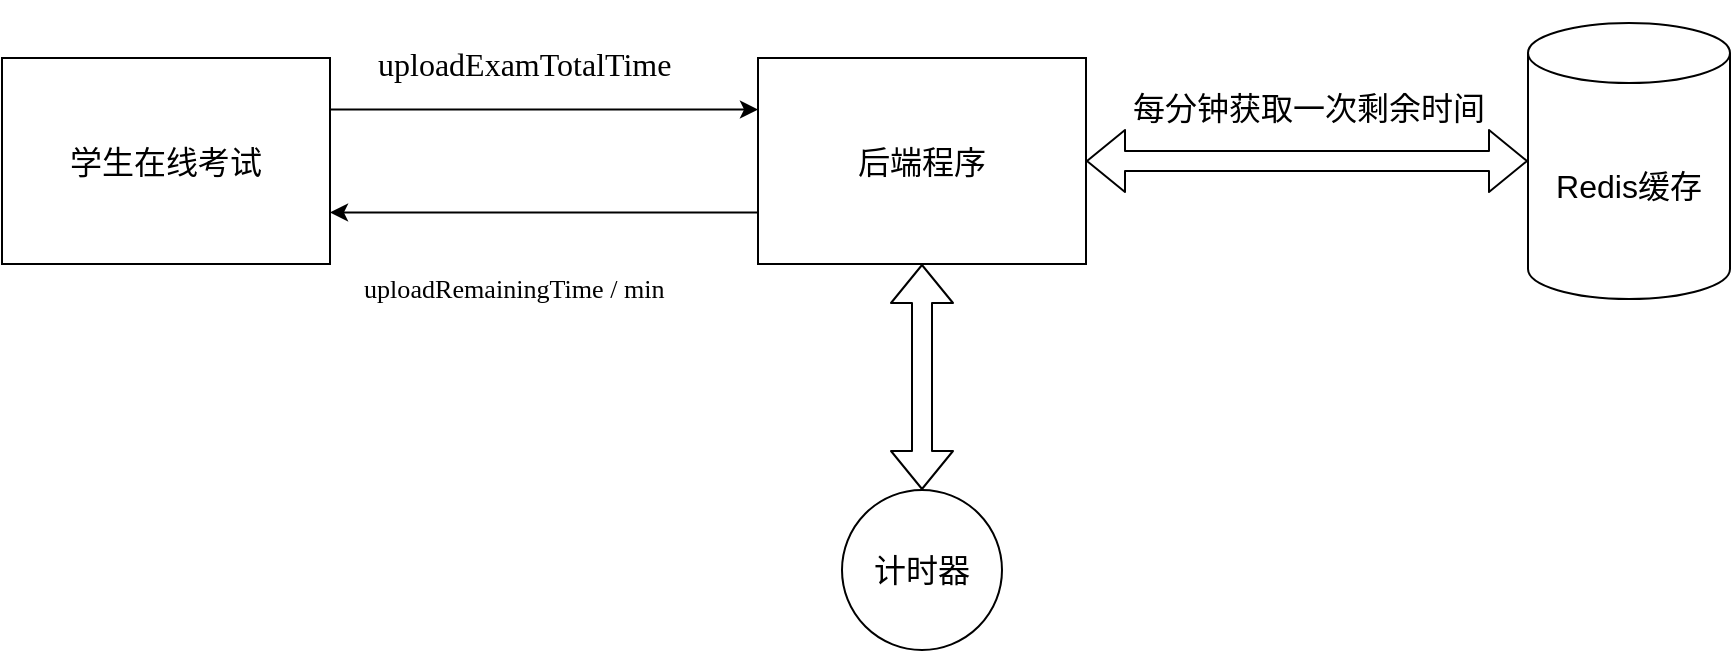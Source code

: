 <mxfile scale="1" border="20">
    <diagram id="CX3G9Xh7dB3GCvSDx5av" name="第 1 页">
        <mxGraphModel dx="967" dy="571" grid="0" gridSize="10" guides="1" tooltips="1" connect="1" arrows="1" fold="1" page="1" pageScale="1" pageWidth="1169" pageHeight="827" background="#ffffff" math="0" shadow="0">
            <root>
                <mxCell id="0"/>
                <mxCell id="1" parent="0"/>
                <mxCell id="233" style="edgeStyle=none;html=1;exitX=1;exitY=0.25;exitDx=0;exitDy=0;entryX=0;entryY=0.25;entryDx=0;entryDy=0;fontSize=16;strokeColor=#000000;" edge="1" parent="1" source="229" target="232">
                    <mxGeometry relative="1" as="geometry"/>
                </mxCell>
                <mxCell id="229" value="&lt;font style=&quot;font-size: 16px;&quot;&gt;学生在线考试&lt;/font&gt;" style="rounded=0;whiteSpace=wrap;html=1;" vertex="1" parent="1">
                    <mxGeometry x="204" y="241" width="164" height="103" as="geometry"/>
                </mxCell>
                <mxCell id="236" style="edgeStyle=none;html=1;exitX=0;exitY=0.75;exitDx=0;exitDy=0;entryX=1;entryY=0.75;entryDx=0;entryDy=0;strokeColor=#000000;fontSize=16;fontColor=#000000;" edge="1" parent="1" source="232" target="229">
                    <mxGeometry relative="1" as="geometry"/>
                </mxCell>
                <mxCell id="232" value="&lt;span style=&quot;font-size: 16px;&quot;&gt;后端程序&lt;/span&gt;" style="rounded=0;whiteSpace=wrap;html=1;" vertex="1" parent="1">
                    <mxGeometry x="582" y="241" width="164" height="103" as="geometry"/>
                </mxCell>
                <mxCell id="234" value="&lt;p class=&quot;MsoNormal&quot;&gt;&lt;span style=&quot;mso-spacerun:'yes';font-family:宋体;mso-ascii-font-family:Calibri;&lt;br/&gt;mso-hansi-font-family:Calibri;mso-bidi-font-family:'Times New Roman';font-size:12.0pt;&lt;br/&gt;mso-font-kerning:1.0pt;&quot;&gt;&lt;font color=&quot;#000000&quot; face=&quot;Calibri&quot;&gt;uploadExamTotalTime&lt;/font&gt;&lt;/span&gt;&lt;/p&gt;" style="text;whiteSpace=wrap;html=1;fontSize=16;" vertex="1" parent="1">
                    <mxGeometry x="389.996" y="212.002" width="171" height="74" as="geometry"/>
                </mxCell>
                <mxCell id="235" value="Redis缓存" style="shape=cylinder3;whiteSpace=wrap;html=1;boundedLbl=1;backgroundOutline=1;size=15;fontSize=16;fontColor=#000000;" vertex="1" parent="1">
                    <mxGeometry x="967" y="223.5" width="101" height="138" as="geometry"/>
                </mxCell>
                <mxCell id="238" value="&lt;pre style=&quot;font-family: Consolas; font-size: 9.8pt;&quot;&gt;&lt;span style=&quot;background-color: rgb(255, 255, 255);&quot;&gt;uploadRemainingTime / min&lt;/span&gt;&lt;/pre&gt;" style="text;whiteSpace=wrap;html=1;fontSize=16;fontColor=#000000;" vertex="1" parent="1">
                    <mxGeometry x="382.998" y="329.003" width="165" height="64" as="geometry"/>
                </mxCell>
                <mxCell id="239" value="" style="shape=flexArrow;endArrow=classic;startArrow=classic;html=1;strokeColor=#000000;fontSize=16;fontColor=#000000;entryX=0;entryY=0.5;entryDx=0;entryDy=0;entryPerimeter=0;exitX=1;exitY=0.5;exitDx=0;exitDy=0;" edge="1" parent="1" source="232" target="235">
                    <mxGeometry width="100" height="100" relative="1" as="geometry">
                        <mxPoint x="740" y="364" as="sourcePoint"/>
                        <mxPoint x="840" y="264" as="targetPoint"/>
                    </mxGeometry>
                </mxCell>
                <mxCell id="240" value="计时器" style="ellipse;whiteSpace=wrap;html=1;aspect=fixed;labelBackgroundColor=#FFFFFF;fontSize=16;fontColor=#000000;" vertex="1" parent="1">
                    <mxGeometry x="624" y="457" width="80" height="80" as="geometry"/>
                </mxCell>
                <mxCell id="241" value="" style="shape=flexArrow;endArrow=classic;startArrow=classic;html=1;strokeColor=#000000;fontSize=16;fontColor=#000000;entryX=0.5;entryY=1;entryDx=0;entryDy=0;exitX=0.5;exitY=0;exitDx=0;exitDy=0;" edge="1" parent="1" source="240" target="232">
                    <mxGeometry width="100" height="100" relative="1" as="geometry">
                        <mxPoint x="473" y="521" as="sourcePoint"/>
                        <mxPoint x="573" y="421" as="targetPoint"/>
                    </mxGeometry>
                </mxCell>
                <mxCell id="242" value="每分钟获取一次剩余时间" style="text;html=1;align=center;verticalAlign=middle;resizable=0;points=[];autosize=1;strokeColor=none;fillColor=none;fontSize=16;fontColor=#000000;" vertex="1" parent="1">
                    <mxGeometry x="760" y="250" width="194" height="31" as="geometry"/>
                </mxCell>
            </root>
        </mxGraphModel>
    </diagram>
</mxfile>